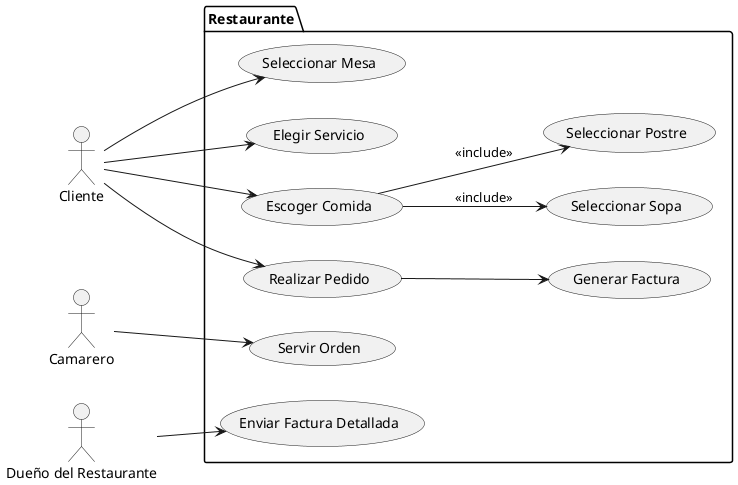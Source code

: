 @startuml Casos_De_Uso
left to right direction
actor Cliente
actor Camarero
actor "Dueño del Restaurante" as Dueño
package "Restaurante" {
    usecase "Seleccionar Mesa" as UC1
    usecase "Elegir Servicio" as UC2
    usecase "Escoger Comida" as UC3
    usecase "Seleccionar Sopa" as UC4
    usecase "Seleccionar Postre" as UC5
    usecase "Realizar Pedido" as UC6
    usecase "Servir Orden" as UC7
    usecase "Generar Factura" as UC8
    usecase "Enviar Factura Detallada" as UC9

    Cliente --> UC1
    Cliente --> UC2
    Cliente --> UC3
    UC3 --> UC4 : <<include>>
    UC3 --> UC5 : <<include>>
    Cliente --> UC6
    Camarero --> UC7
    UC6 --> UC8
    Dueño --> UC9
}
@enduml
